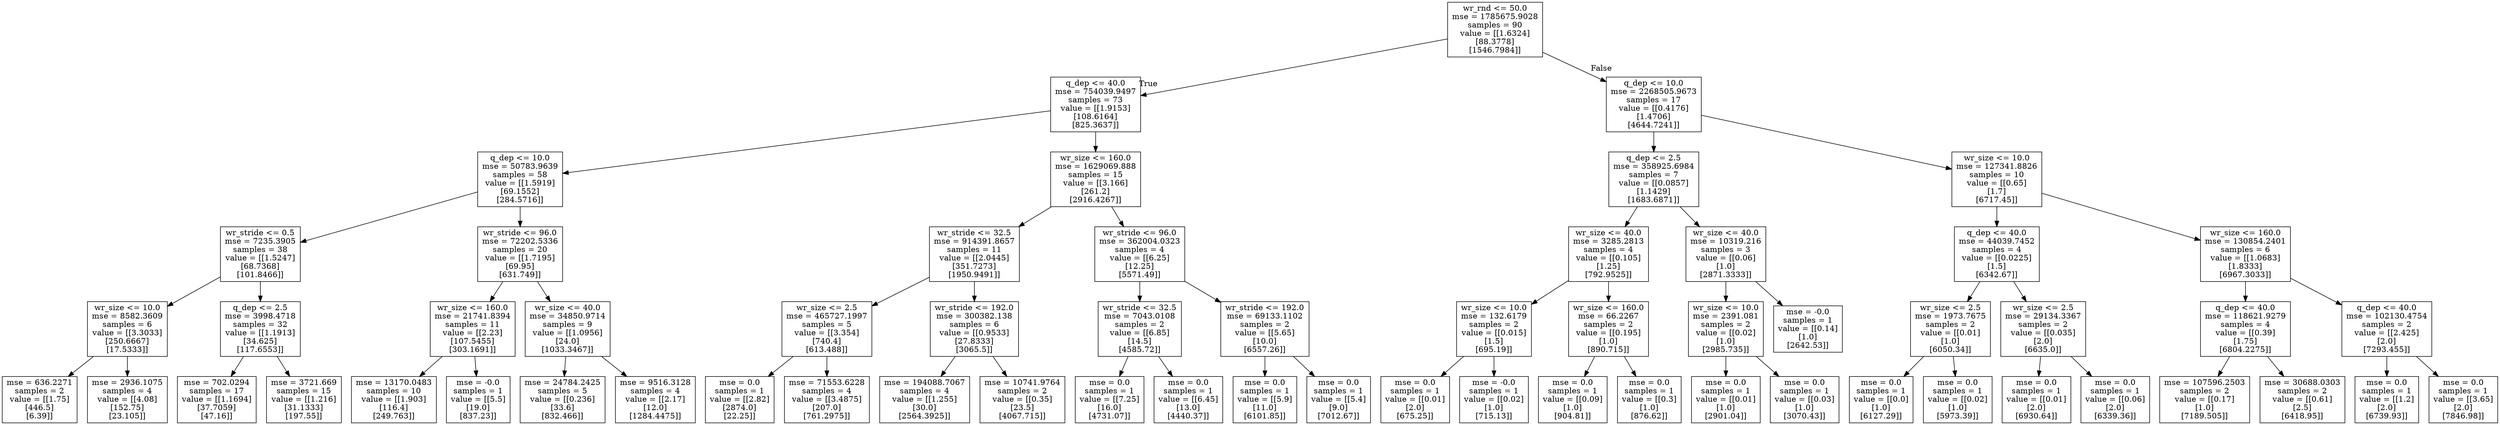 digraph Tree {
node [shape=box] ;
0 [label="wr_rnd <= 50.0\nmse = 1785675.9028\nsamples = 90\nvalue = [[1.6324]\n[88.3778]\n[1546.7984]]"] ;
1 [label="q_dep <= 40.0\nmse = 754039.9497\nsamples = 73\nvalue = [[1.9153]\n[108.6164]\n[825.3637]]"] ;
0 -> 1 [labeldistance=2.5, labelangle=45, headlabel="True"] ;
2 [label="q_dep <= 10.0\nmse = 50783.9639\nsamples = 58\nvalue = [[1.5919]\n[69.1552]\n[284.5716]]"] ;
1 -> 2 ;
3 [label="wr_stride <= 0.5\nmse = 7235.3905\nsamples = 38\nvalue = [[1.5247]\n[68.7368]\n[101.8466]]"] ;
2 -> 3 ;
4 [label="wr_size <= 10.0\nmse = 8582.3609\nsamples = 6\nvalue = [[3.3033]\n[250.6667]\n[17.5333]]"] ;
3 -> 4 ;
5 [label="mse = 636.2271\nsamples = 2\nvalue = [[1.75]\n[446.5]\n[6.39]]"] ;
4 -> 5 ;
6 [label="mse = 2936.1075\nsamples = 4\nvalue = [[4.08]\n[152.75]\n[23.105]]"] ;
4 -> 6 ;
7 [label="q_dep <= 2.5\nmse = 3998.4718\nsamples = 32\nvalue = [[1.1913]\n[34.625]\n[117.6553]]"] ;
3 -> 7 ;
8 [label="mse = 702.0294\nsamples = 17\nvalue = [[1.1694]\n[37.7059]\n[47.16]]"] ;
7 -> 8 ;
9 [label="mse = 3721.669\nsamples = 15\nvalue = [[1.216]\n[31.1333]\n[197.55]]"] ;
7 -> 9 ;
10 [label="wr_stride <= 96.0\nmse = 72202.5336\nsamples = 20\nvalue = [[1.7195]\n[69.95]\n[631.749]]"] ;
2 -> 10 ;
11 [label="wr_size <= 160.0\nmse = 21741.8394\nsamples = 11\nvalue = [[2.23]\n[107.5455]\n[303.1691]]"] ;
10 -> 11 ;
12 [label="mse = 13170.0483\nsamples = 10\nvalue = [[1.903]\n[116.4]\n[249.763]]"] ;
11 -> 12 ;
13 [label="mse = -0.0\nsamples = 1\nvalue = [[5.5]\n[19.0]\n[837.23]]"] ;
11 -> 13 ;
14 [label="wr_size <= 40.0\nmse = 34850.9714\nsamples = 9\nvalue = [[1.0956]\n[24.0]\n[1033.3467]]"] ;
10 -> 14 ;
15 [label="mse = 24784.2425\nsamples = 5\nvalue = [[0.236]\n[33.6]\n[832.466]]"] ;
14 -> 15 ;
16 [label="mse = 9516.3128\nsamples = 4\nvalue = [[2.17]\n[12.0]\n[1284.4475]]"] ;
14 -> 16 ;
17 [label="wr_size <= 160.0\nmse = 1629069.888\nsamples = 15\nvalue = [[3.166]\n[261.2]\n[2916.4267]]"] ;
1 -> 17 ;
18 [label="wr_stride <= 32.5\nmse = 914391.8657\nsamples = 11\nvalue = [[2.0445]\n[351.7273]\n[1950.9491]]"] ;
17 -> 18 ;
19 [label="wr_size <= 2.5\nmse = 465727.1997\nsamples = 5\nvalue = [[3.354]\n[740.4]\n[613.488]]"] ;
18 -> 19 ;
20 [label="mse = 0.0\nsamples = 1\nvalue = [[2.82]\n[2874.0]\n[22.25]]"] ;
19 -> 20 ;
21 [label="mse = 71553.6228\nsamples = 4\nvalue = [[3.4875]\n[207.0]\n[761.2975]]"] ;
19 -> 21 ;
22 [label="wr_stride <= 192.0\nmse = 300382.138\nsamples = 6\nvalue = [[0.9533]\n[27.8333]\n[3065.5]]"] ;
18 -> 22 ;
23 [label="mse = 194088.7067\nsamples = 4\nvalue = [[1.255]\n[30.0]\n[2564.3925]]"] ;
22 -> 23 ;
24 [label="mse = 10741.9764\nsamples = 2\nvalue = [[0.35]\n[23.5]\n[4067.715]]"] ;
22 -> 24 ;
25 [label="wr_stride <= 96.0\nmse = 362004.0323\nsamples = 4\nvalue = [[6.25]\n[12.25]\n[5571.49]]"] ;
17 -> 25 ;
26 [label="wr_stride <= 32.5\nmse = 7043.0108\nsamples = 2\nvalue = [[6.85]\n[14.5]\n[4585.72]]"] ;
25 -> 26 ;
27 [label="mse = 0.0\nsamples = 1\nvalue = [[7.25]\n[16.0]\n[4731.07]]"] ;
26 -> 27 ;
28 [label="mse = 0.0\nsamples = 1\nvalue = [[6.45]\n[13.0]\n[4440.37]]"] ;
26 -> 28 ;
29 [label="wr_stride <= 192.0\nmse = 69133.1102\nsamples = 2\nvalue = [[5.65]\n[10.0]\n[6557.26]]"] ;
25 -> 29 ;
30 [label="mse = 0.0\nsamples = 1\nvalue = [[5.9]\n[11.0]\n[6101.85]]"] ;
29 -> 30 ;
31 [label="mse = 0.0\nsamples = 1\nvalue = [[5.4]\n[9.0]\n[7012.67]]"] ;
29 -> 31 ;
32 [label="q_dep <= 10.0\nmse = 2268505.9673\nsamples = 17\nvalue = [[0.4176]\n[1.4706]\n[4644.7241]]"] ;
0 -> 32 [labeldistance=2.5, labelangle=-45, headlabel="False"] ;
33 [label="q_dep <= 2.5\nmse = 358925.6984\nsamples = 7\nvalue = [[0.0857]\n[1.1429]\n[1683.6871]]"] ;
32 -> 33 ;
34 [label="wr_size <= 40.0\nmse = 3285.2813\nsamples = 4\nvalue = [[0.105]\n[1.25]\n[792.9525]]"] ;
33 -> 34 ;
35 [label="wr_size <= 10.0\nmse = 132.6179\nsamples = 2\nvalue = [[0.015]\n[1.5]\n[695.19]]"] ;
34 -> 35 ;
36 [label="mse = 0.0\nsamples = 1\nvalue = [[0.01]\n[2.0]\n[675.25]]"] ;
35 -> 36 ;
37 [label="mse = -0.0\nsamples = 1\nvalue = [[0.02]\n[1.0]\n[715.13]]"] ;
35 -> 37 ;
38 [label="wr_size <= 160.0\nmse = 66.2267\nsamples = 2\nvalue = [[0.195]\n[1.0]\n[890.715]]"] ;
34 -> 38 ;
39 [label="mse = 0.0\nsamples = 1\nvalue = [[0.09]\n[1.0]\n[904.81]]"] ;
38 -> 39 ;
40 [label="mse = 0.0\nsamples = 1\nvalue = [[0.3]\n[1.0]\n[876.62]]"] ;
38 -> 40 ;
41 [label="wr_size <= 40.0\nmse = 10319.216\nsamples = 3\nvalue = [[0.06]\n[1.0]\n[2871.3333]]"] ;
33 -> 41 ;
42 [label="wr_size <= 10.0\nmse = 2391.081\nsamples = 2\nvalue = [[0.02]\n[1.0]\n[2985.735]]"] ;
41 -> 42 ;
43 [label="mse = 0.0\nsamples = 1\nvalue = [[0.01]\n[1.0]\n[2901.04]]"] ;
42 -> 43 ;
44 [label="mse = 0.0\nsamples = 1\nvalue = [[0.03]\n[1.0]\n[3070.43]]"] ;
42 -> 44 ;
45 [label="mse = -0.0\nsamples = 1\nvalue = [[0.14]\n[1.0]\n[2642.53]]"] ;
41 -> 45 ;
46 [label="wr_size <= 10.0\nmse = 127341.8826\nsamples = 10\nvalue = [[0.65]\n[1.7]\n[6717.45]]"] ;
32 -> 46 ;
47 [label="q_dep <= 40.0\nmse = 44039.7452\nsamples = 4\nvalue = [[0.0225]\n[1.5]\n[6342.67]]"] ;
46 -> 47 ;
48 [label="wr_size <= 2.5\nmse = 1973.7675\nsamples = 2\nvalue = [[0.01]\n[1.0]\n[6050.34]]"] ;
47 -> 48 ;
49 [label="mse = 0.0\nsamples = 1\nvalue = [[0.0]\n[1.0]\n[6127.29]]"] ;
48 -> 49 ;
50 [label="mse = 0.0\nsamples = 1\nvalue = [[0.02]\n[1.0]\n[5973.39]]"] ;
48 -> 50 ;
51 [label="wr_size <= 2.5\nmse = 29134.3367\nsamples = 2\nvalue = [[0.035]\n[2.0]\n[6635.0]]"] ;
47 -> 51 ;
52 [label="mse = 0.0\nsamples = 1\nvalue = [[0.01]\n[2.0]\n[6930.64]]"] ;
51 -> 52 ;
53 [label="mse = 0.0\nsamples = 1\nvalue = [[0.06]\n[2.0]\n[6339.36]]"] ;
51 -> 53 ;
54 [label="wr_size <= 160.0\nmse = 130854.2401\nsamples = 6\nvalue = [[1.0683]\n[1.8333]\n[6967.3033]]"] ;
46 -> 54 ;
55 [label="q_dep <= 40.0\nmse = 118621.9279\nsamples = 4\nvalue = [[0.39]\n[1.75]\n[6804.2275]]"] ;
54 -> 55 ;
56 [label="mse = 107596.2503\nsamples = 2\nvalue = [[0.17]\n[1.0]\n[7189.505]]"] ;
55 -> 56 ;
57 [label="mse = 30688.0303\nsamples = 2\nvalue = [[0.61]\n[2.5]\n[6418.95]]"] ;
55 -> 57 ;
58 [label="q_dep <= 40.0\nmse = 102130.4754\nsamples = 2\nvalue = [[2.425]\n[2.0]\n[7293.455]]"] ;
54 -> 58 ;
59 [label="mse = 0.0\nsamples = 1\nvalue = [[1.2]\n[2.0]\n[6739.93]]"] ;
58 -> 59 ;
60 [label="mse = 0.0\nsamples = 1\nvalue = [[3.65]\n[2.0]\n[7846.98]]"] ;
58 -> 60 ;
}